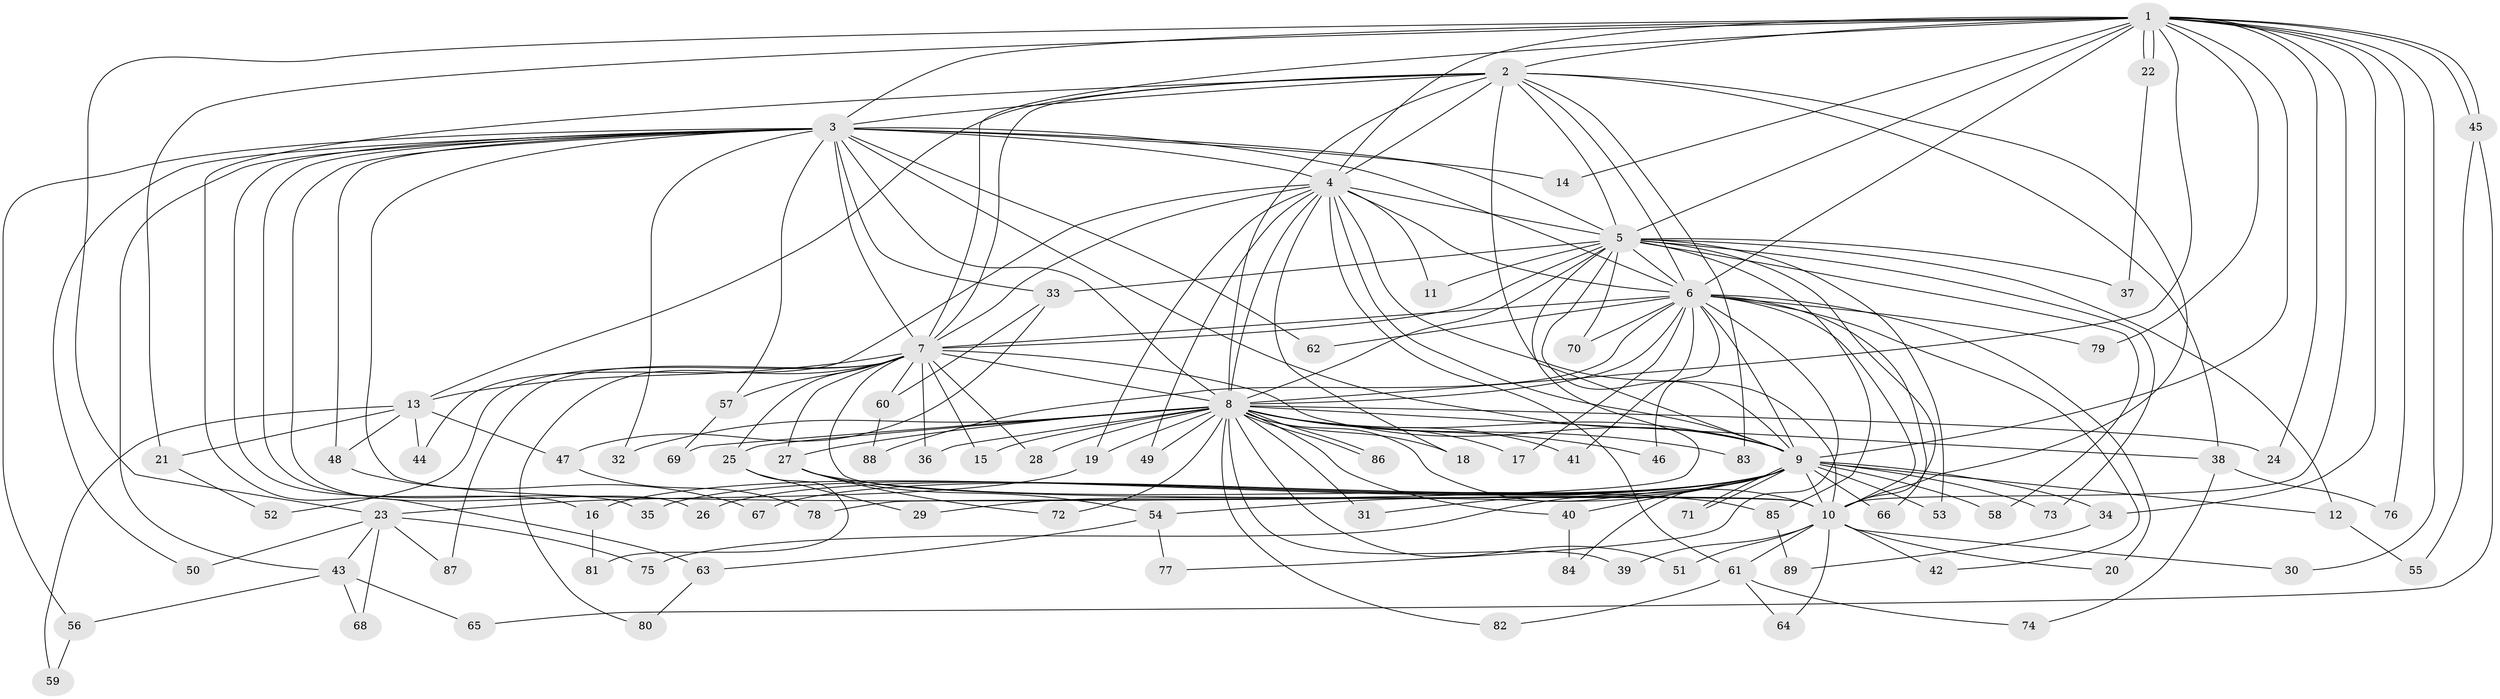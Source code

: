 // Generated by graph-tools (version 1.1) at 2025/01/03/09/25 03:01:17]
// undirected, 89 vertices, 203 edges
graph export_dot {
graph [start="1"]
  node [color=gray90,style=filled];
  1;
  2;
  3;
  4;
  5;
  6;
  7;
  8;
  9;
  10;
  11;
  12;
  13;
  14;
  15;
  16;
  17;
  18;
  19;
  20;
  21;
  22;
  23;
  24;
  25;
  26;
  27;
  28;
  29;
  30;
  31;
  32;
  33;
  34;
  35;
  36;
  37;
  38;
  39;
  40;
  41;
  42;
  43;
  44;
  45;
  46;
  47;
  48;
  49;
  50;
  51;
  52;
  53;
  54;
  55;
  56;
  57;
  58;
  59;
  60;
  61;
  62;
  63;
  64;
  65;
  66;
  67;
  68;
  69;
  70;
  71;
  72;
  73;
  74;
  75;
  76;
  77;
  78;
  79;
  80;
  81;
  82;
  83;
  84;
  85;
  86;
  87;
  88;
  89;
  1 -- 2;
  1 -- 3;
  1 -- 4;
  1 -- 5;
  1 -- 6;
  1 -- 7;
  1 -- 8;
  1 -- 9;
  1 -- 10;
  1 -- 14;
  1 -- 21;
  1 -- 22;
  1 -- 22;
  1 -- 23;
  1 -- 24;
  1 -- 30;
  1 -- 34;
  1 -- 45;
  1 -- 45;
  1 -- 76;
  1 -- 79;
  2 -- 3;
  2 -- 4;
  2 -- 5;
  2 -- 6;
  2 -- 7;
  2 -- 8;
  2 -- 9;
  2 -- 10;
  2 -- 13;
  2 -- 38;
  2 -- 63;
  2 -- 83;
  3 -- 4;
  3 -- 5;
  3 -- 6;
  3 -- 7;
  3 -- 8;
  3 -- 9;
  3 -- 10;
  3 -- 14;
  3 -- 16;
  3 -- 26;
  3 -- 32;
  3 -- 33;
  3 -- 35;
  3 -- 43;
  3 -- 48;
  3 -- 50;
  3 -- 56;
  3 -- 57;
  3 -- 62;
  4 -- 5;
  4 -- 6;
  4 -- 7;
  4 -- 8;
  4 -- 9;
  4 -- 10;
  4 -- 11;
  4 -- 18;
  4 -- 19;
  4 -- 44;
  4 -- 49;
  4 -- 61;
  5 -- 6;
  5 -- 7;
  5 -- 8;
  5 -- 9;
  5 -- 10;
  5 -- 11;
  5 -- 12;
  5 -- 33;
  5 -- 37;
  5 -- 53;
  5 -- 58;
  5 -- 70;
  5 -- 73;
  5 -- 78;
  5 -- 85;
  6 -- 7;
  6 -- 8;
  6 -- 9;
  6 -- 10;
  6 -- 17;
  6 -- 20;
  6 -- 41;
  6 -- 42;
  6 -- 46;
  6 -- 62;
  6 -- 66;
  6 -- 70;
  6 -- 77;
  6 -- 79;
  6 -- 88;
  7 -- 8;
  7 -- 9;
  7 -- 10;
  7 -- 13;
  7 -- 15;
  7 -- 25;
  7 -- 27;
  7 -- 28;
  7 -- 36;
  7 -- 52;
  7 -- 57;
  7 -- 60;
  7 -- 80;
  7 -- 87;
  8 -- 9;
  8 -- 10;
  8 -- 15;
  8 -- 17;
  8 -- 18;
  8 -- 19;
  8 -- 24;
  8 -- 25;
  8 -- 27;
  8 -- 28;
  8 -- 31;
  8 -- 32;
  8 -- 36;
  8 -- 38;
  8 -- 39;
  8 -- 40;
  8 -- 41;
  8 -- 46;
  8 -- 49;
  8 -- 51;
  8 -- 69;
  8 -- 72;
  8 -- 82;
  8 -- 83;
  8 -- 86;
  8 -- 86;
  9 -- 10;
  9 -- 12;
  9 -- 16;
  9 -- 26;
  9 -- 29;
  9 -- 31;
  9 -- 34;
  9 -- 35;
  9 -- 40;
  9 -- 53;
  9 -- 54;
  9 -- 58;
  9 -- 66;
  9 -- 67;
  9 -- 71;
  9 -- 71;
  9 -- 73;
  9 -- 75;
  9 -- 84;
  10 -- 20;
  10 -- 30;
  10 -- 39;
  10 -- 42;
  10 -- 51;
  10 -- 61;
  10 -- 64;
  12 -- 55;
  13 -- 21;
  13 -- 44;
  13 -- 47;
  13 -- 48;
  13 -- 59;
  16 -- 81;
  19 -- 23;
  21 -- 52;
  22 -- 37;
  23 -- 43;
  23 -- 50;
  23 -- 68;
  23 -- 75;
  23 -- 87;
  25 -- 29;
  25 -- 81;
  27 -- 54;
  27 -- 72;
  27 -- 85;
  33 -- 47;
  33 -- 60;
  34 -- 89;
  38 -- 74;
  38 -- 76;
  40 -- 84;
  43 -- 56;
  43 -- 65;
  43 -- 68;
  45 -- 55;
  45 -- 65;
  47 -- 78;
  48 -- 67;
  54 -- 63;
  54 -- 77;
  56 -- 59;
  57 -- 69;
  60 -- 88;
  61 -- 64;
  61 -- 74;
  61 -- 82;
  63 -- 80;
  85 -- 89;
}
